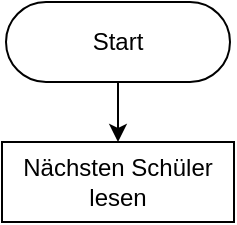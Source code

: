 <mxfile version="13.10.0" type="github">
  <diagram id="C5RBs43oDa-KdzZeNtuy" name="Page-1">
    <mxGraphModel dx="997" dy="579" grid="1" gridSize="10" guides="1" tooltips="1" connect="1" arrows="1" fold="1" page="1" pageScale="1" pageWidth="827" pageHeight="1169" math="0" shadow="0">
      <root>
        <mxCell id="WIyWlLk6GJQsqaUBKTNV-0" />
        <mxCell id="WIyWlLk6GJQsqaUBKTNV-1" parent="WIyWlLk6GJQsqaUBKTNV-0" />
        <mxCell id="JuJs7r0N4jEg0hdFKSLC-4" style="edgeStyle=orthogonalEdgeStyle;rounded=0;orthogonalLoop=1;jettySize=auto;html=1;exitX=0.5;exitY=1;exitDx=0;exitDy=0;entryX=0.5;entryY=0;entryDx=0;entryDy=0;" edge="1" parent="WIyWlLk6GJQsqaUBKTNV-1" source="JuJs7r0N4jEg0hdFKSLC-0" target="JuJs7r0N4jEg0hdFKSLC-3">
          <mxGeometry relative="1" as="geometry" />
        </mxCell>
        <mxCell id="JuJs7r0N4jEg0hdFKSLC-0" value="Start" style="rounded=1;whiteSpace=wrap;html=1;arcSize=50;" vertex="1" parent="WIyWlLk6GJQsqaUBKTNV-1">
          <mxGeometry x="358" y="20" width="112" height="40" as="geometry" />
        </mxCell>
        <mxCell id="JuJs7r0N4jEg0hdFKSLC-3" value="Nächsten Schüler lesen" style="rounded=0;whiteSpace=wrap;html=1;" vertex="1" parent="WIyWlLk6GJQsqaUBKTNV-1">
          <mxGeometry x="356" y="90" width="116" height="40" as="geometry" />
        </mxCell>
      </root>
    </mxGraphModel>
  </diagram>
</mxfile>
